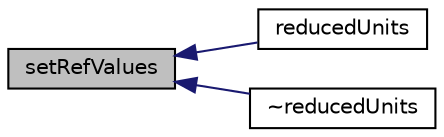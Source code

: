 digraph "setRefValues"
{
  bgcolor="transparent";
  edge [fontname="Helvetica",fontsize="10",labelfontname="Helvetica",labelfontsize="10"];
  node [fontname="Helvetica",fontsize="10",shape=record];
  rankdir="LR";
  Node1 [label="setRefValues",height=0.2,width=0.4,color="black", fillcolor="grey75", style="filled", fontcolor="black"];
  Node1 -> Node2 [dir="back",color="midnightblue",fontsize="10",style="solid",fontname="Helvetica"];
  Node2 [label="reducedUnits",height=0.2,width=0.4,color="black",URL="$a02151.html#a5237b89fc9640c51a0230400243b9b2b",tooltip="Construct from dictionary. "];
  Node1 -> Node3 [dir="back",color="midnightblue",fontsize="10",style="solid",fontname="Helvetica"];
  Node3 [label="~reducedUnits",height=0.2,width=0.4,color="black",URL="$a02151.html#aeb4debbf52cdd4b7b0cff908b066b57f",tooltip="Destructor. "];
}
